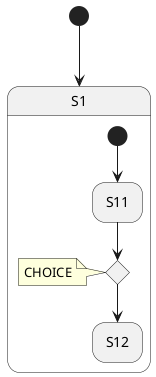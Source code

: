 @startuml
'https://plantuml.com/state-diagram

'hide description area for state without description
hide empty description

state S1  {
  'CHOICE <<CHOICE>>
  state CHOICE <<choice>>
  note left of CHOICE : CHOICE
  state S11
  state S12


  [*] --> S11
}


[*] --> S1
CHOICE -down-> S12
S11 -down-> CHOICE

@enduml